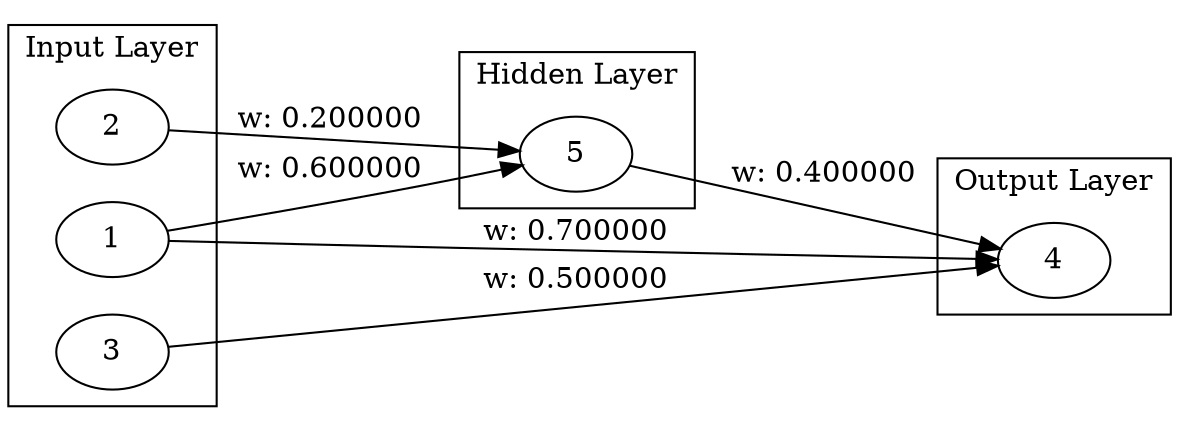 digraph Genome {
  rankdir=LR;
  subgraph cluster_0 {
    label="Input Layer";
    1;
    2;
    3;
  }
  subgraph cluster_1 {
    label="Hidden Layer";
    5;
  }
  subgraph cluster_2 {
    label="Output Layer";
    4;
  }
  1 -> 4 [label="w: 0.700000"];
  3 -> 4 [label="w: 0.500000"];
  2 -> 5 [label="w: 0.200000"];
  5 -> 4 [label="w: 0.400000"];
  1 -> 5 [label="w: 0.600000"];
}
